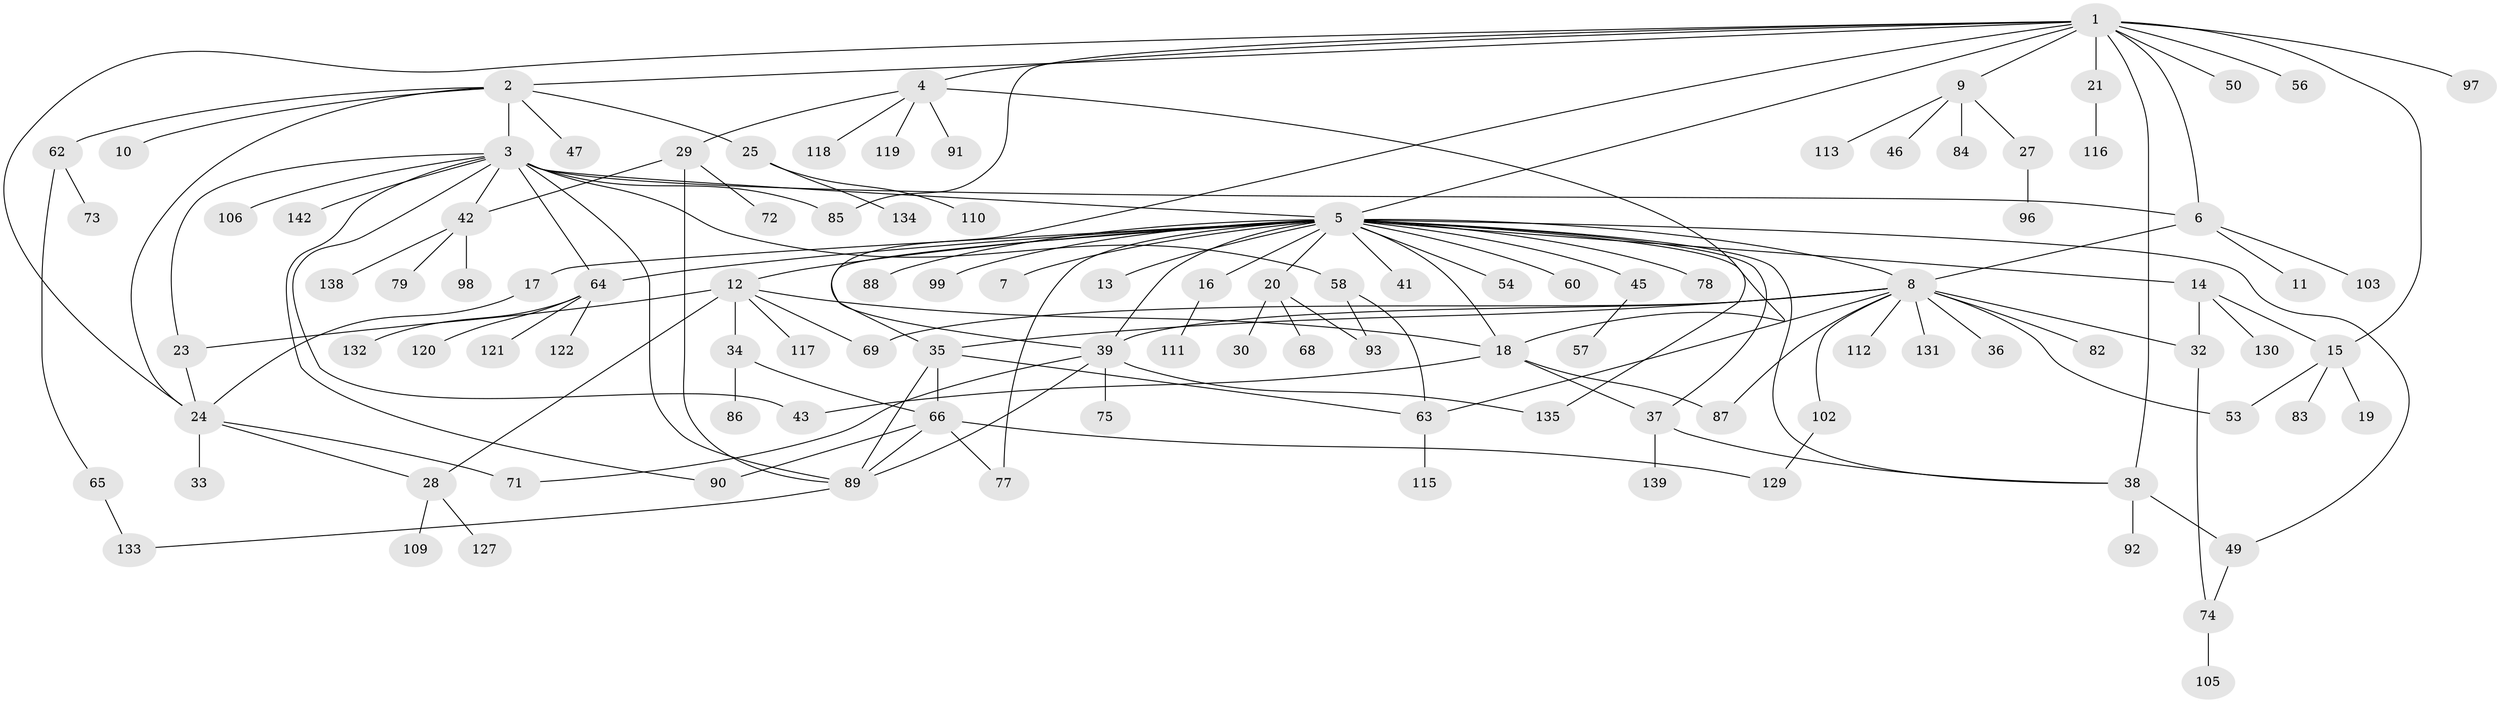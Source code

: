 // original degree distribution, {16: 0.007042253521126761, 8: 0.02112676056338028, 12: 0.014084507042253521, 3: 0.056338028169014086, 23: 0.007042253521126761, 4: 0.09154929577464789, 1: 0.5, 6: 0.028169014084507043, 2: 0.20422535211267606, 5: 0.056338028169014086, 7: 0.014084507042253521}
// Generated by graph-tools (version 1.1) at 2025/11/02/27/25 16:11:13]
// undirected, 109 vertices, 149 edges
graph export_dot {
graph [start="1"]
  node [color=gray90,style=filled];
  1 [super="+125"];
  2 [super="+126"];
  3 [super="+114"];
  4 [super="+22"];
  5 [super="+31"];
  6 [super="+48"];
  7;
  8 [super="+26"];
  9 [super="+104"];
  10;
  11;
  12 [super="+40"];
  13;
  14;
  15 [super="+51"];
  16;
  17 [super="+80"];
  18 [super="+81"];
  19 [super="+70"];
  20 [super="+94"];
  21;
  23 [super="+136"];
  24 [super="+52"];
  25 [super="+108"];
  27;
  28 [super="+44"];
  29;
  30;
  32 [super="+55"];
  33 [super="+128"];
  34 [super="+101"];
  35;
  36;
  37 [super="+107"];
  38 [super="+59"];
  39;
  41;
  42 [super="+61"];
  43;
  45;
  46;
  47;
  49;
  50;
  53;
  54;
  56;
  57;
  58;
  60;
  62 [super="+140"];
  63;
  64 [super="+67"];
  65;
  66 [super="+76"];
  68;
  69;
  71;
  72;
  73;
  74 [super="+137"];
  75 [super="+95"];
  77;
  78;
  79;
  82;
  83;
  84;
  85 [super="+100"];
  86;
  87;
  88 [super="+123"];
  89 [super="+141"];
  90;
  91;
  92;
  93 [super="+124"];
  96;
  97;
  98;
  99;
  102;
  103;
  105;
  106;
  109;
  110;
  111;
  112;
  113;
  115;
  116;
  117;
  118;
  119;
  120;
  121;
  122;
  127;
  129;
  130;
  131;
  132;
  133;
  134;
  135;
  138;
  139;
  142;
  1 -- 2;
  1 -- 4;
  1 -- 5;
  1 -- 6;
  1 -- 9;
  1 -- 15;
  1 -- 21;
  1 -- 24;
  1 -- 38 [weight=2];
  1 -- 39;
  1 -- 50;
  1 -- 56;
  1 -- 85;
  1 -- 97;
  2 -- 3;
  2 -- 10;
  2 -- 24;
  2 -- 25;
  2 -- 47;
  2 -- 62;
  3 -- 5;
  3 -- 43;
  3 -- 58;
  3 -- 90;
  3 -- 106;
  3 -- 6;
  3 -- 85;
  3 -- 64 [weight=2];
  3 -- 42;
  3 -- 142;
  3 -- 23;
  3 -- 89;
  4 -- 119;
  4 -- 118;
  4 -- 91;
  4 -- 29;
  4 -- 18;
  5 -- 7;
  5 -- 8;
  5 -- 12;
  5 -- 13;
  5 -- 14;
  5 -- 16;
  5 -- 17;
  5 -- 20;
  5 -- 35;
  5 -- 37;
  5 -- 38;
  5 -- 39;
  5 -- 41;
  5 -- 45;
  5 -- 49;
  5 -- 54;
  5 -- 64;
  5 -- 88;
  5 -- 99;
  5 -- 18;
  5 -- 135;
  5 -- 60;
  5 -- 77;
  5 -- 78;
  6 -- 11;
  6 -- 103;
  6 -- 8;
  8 -- 32;
  8 -- 35;
  8 -- 36;
  8 -- 39 [weight=2];
  8 -- 53;
  8 -- 69;
  8 -- 82;
  8 -- 87;
  8 -- 131;
  8 -- 112;
  8 -- 102;
  8 -- 63;
  9 -- 27;
  9 -- 46;
  9 -- 84;
  9 -- 113;
  12 -- 18;
  12 -- 23;
  12 -- 28;
  12 -- 34;
  12 -- 69;
  12 -- 117;
  14 -- 15;
  14 -- 32;
  14 -- 130;
  15 -- 19;
  15 -- 53;
  15 -- 83;
  16 -- 111;
  17 -- 24;
  18 -- 43;
  18 -- 87;
  18 -- 37;
  20 -- 30;
  20 -- 68;
  20 -- 93;
  21 -- 116;
  23 -- 24;
  24 -- 33;
  24 -- 71;
  24 -- 28;
  25 -- 110;
  25 -- 134;
  27 -- 96;
  28 -- 109;
  28 -- 127;
  29 -- 42;
  29 -- 72;
  29 -- 89;
  32 -- 74;
  34 -- 66;
  34 -- 86;
  35 -- 63;
  35 -- 66;
  35 -- 89;
  37 -- 139;
  37 -- 38;
  38 -- 49;
  38 -- 92;
  39 -- 71;
  39 -- 75;
  39 -- 135;
  39 -- 89;
  42 -- 79;
  42 -- 98;
  42 -- 138;
  45 -- 57;
  49 -- 74;
  58 -- 63;
  58 -- 93;
  62 -- 65;
  62 -- 73;
  63 -- 115;
  64 -- 132;
  64 -- 120;
  64 -- 121;
  64 -- 122;
  65 -- 133;
  66 -- 77;
  66 -- 90;
  66 -- 129;
  66 -- 89;
  74 -- 105;
  89 -- 133;
  102 -- 129;
}
